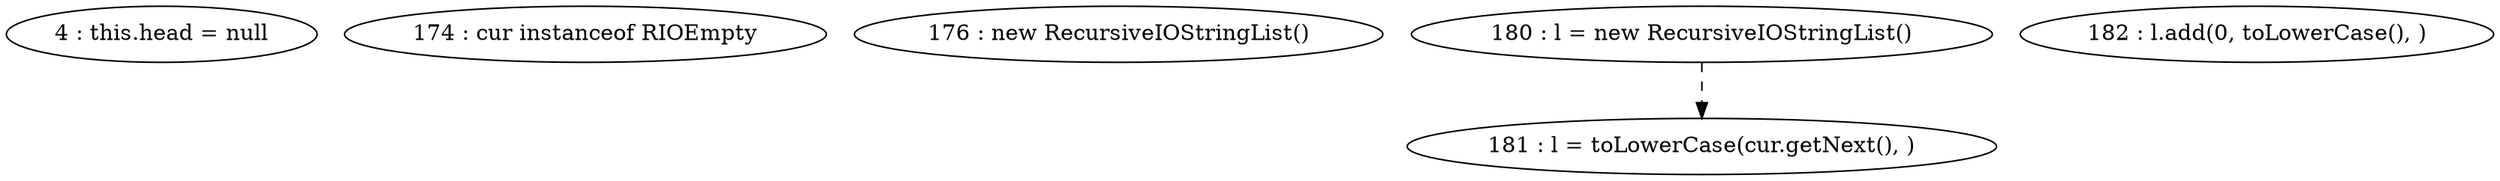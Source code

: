 digraph G {
"4 : this.head = null"
"174 : cur instanceof RIOEmpty"
"176 : new RecursiveIOStringList()"
"180 : l = new RecursiveIOStringList()"
"180 : l = new RecursiveIOStringList()" -> "181 : l = toLowerCase(cur.getNext(), )" [style=dashed]
"181 : l = toLowerCase(cur.getNext(), )"
"182 : l.add(0, toLowerCase(), )"
}